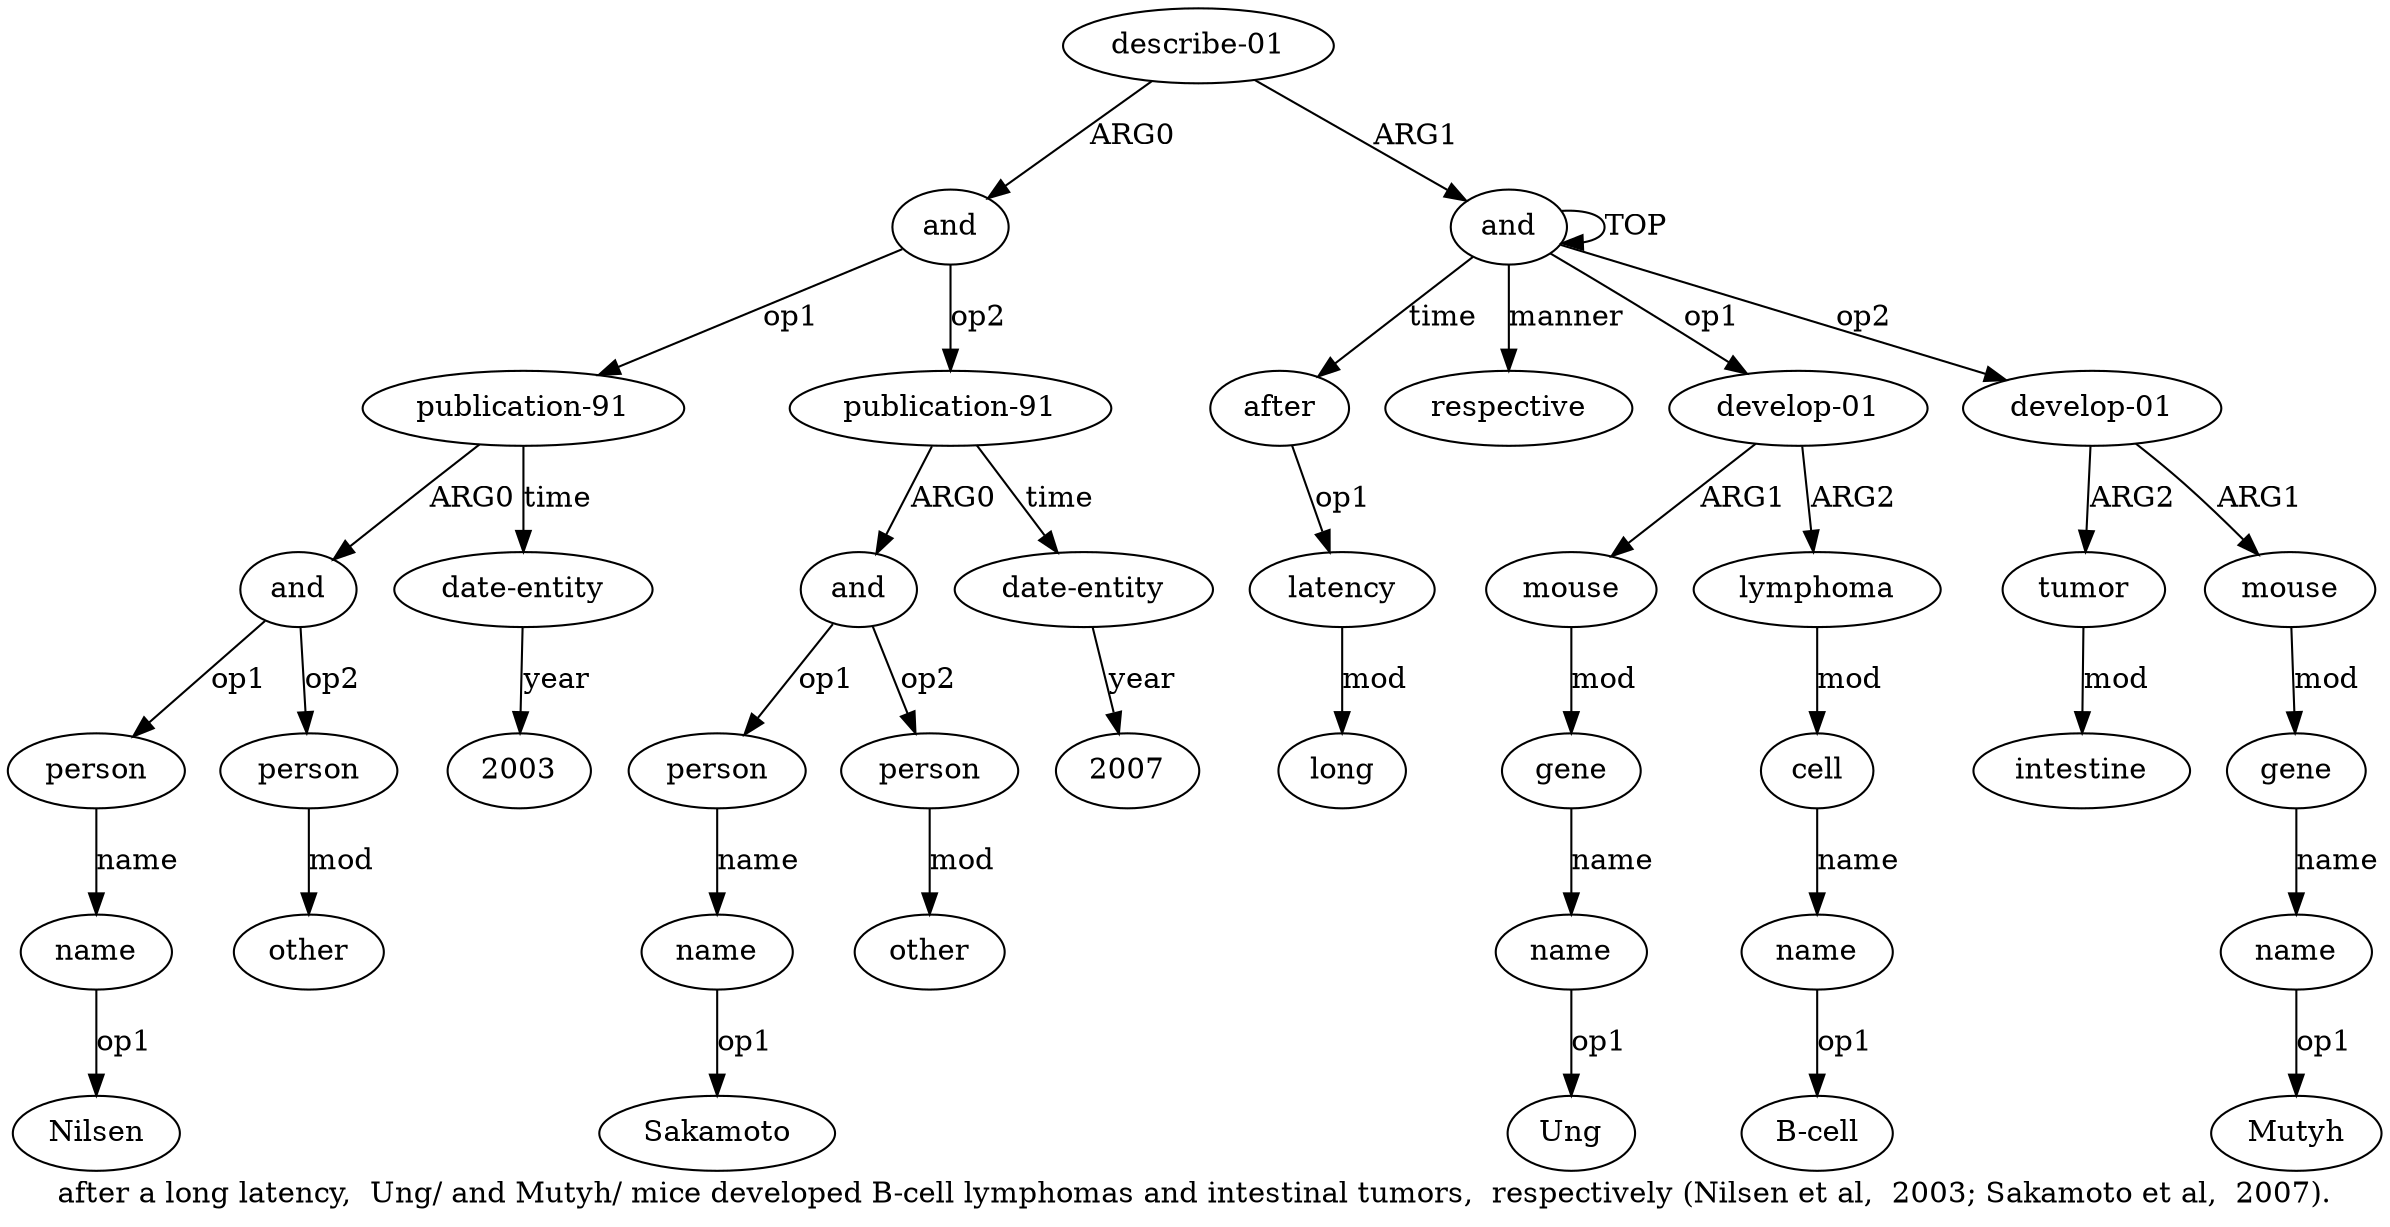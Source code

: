 digraph  {
	graph [label="after a long latency,  Ung/ and Mutyh/ mice developed B-cell lymphomas and intestinal tumors,  respectively (Nilsen et al,  2003; \
Sakamoto et al,  2007)."];
	node [label="\N"];
	a20	 [color=black,
		gold_ind=20,
		gold_label="publication-91",
		label="publication-91",
		test_ind=20,
		test_label="publication-91"];
	a21	 [color=black,
		gold_ind=21,
		gold_label=and,
		label=and,
		test_ind=21,
		test_label=and];
	a20 -> a21 [key=0,
	color=black,
	gold_label=ARG0,
	label=ARG0,
	test_label=ARG0];
a26 [color=black,
	gold_ind=26,
	gold_label="date-entity",
	label="date-entity",
	test_ind=26,
	test_label="date-entity"];
a20 -> a26 [key=0,
color=black,
gold_label=time,
label=time,
test_label=time];
a22 [color=black,
gold_ind=22,
gold_label=person,
label=person,
test_ind=22,
test_label=person];
a21 -> a22 [key=0,
color=black,
gold_label=op1,
label=op1,
test_label=op1];
a24 [color=black,
gold_ind=24,
gold_label=person,
label=person,
test_ind=24,
test_label=person];
a21 -> a24 [key=0,
color=black,
gold_label=op2,
label=op2,
test_label=op2];
a23 [color=black,
gold_ind=23,
gold_label=name,
label=name,
test_ind=23,
test_label=name];
a22 -> a23 [key=0,
color=black,
gold_label=name,
label=name,
test_label=name];
"a23 Nilsen" [color=black,
gold_ind=-1,
gold_label=Nilsen,
label=Nilsen,
test_ind=-1,
test_label=Nilsen];
a23 -> "a23 Nilsen" [key=0,
color=black,
gold_label=op1,
label=op1,
test_label=op1];
a25 [color=black,
gold_ind=25,
gold_label=other,
label=other,
test_ind=25,
test_label=other];
a24 -> a25 [key=0,
color=black,
gold_label=mod,
label=mod,
test_label=mod];
"a26 2003" [color=black,
gold_ind=-1,
gold_label=2003,
label=2003,
test_ind=-1,
test_label=2003];
a26 -> "a26 2003" [key=0,
color=black,
gold_label=year,
label=year,
test_label=year];
a27 [color=black,
gold_ind=27,
gold_label="publication-91",
label="publication-91",
test_ind=27,
test_label="publication-91"];
a28 [color=black,
gold_ind=28,
gold_label=and,
label=and,
test_ind=28,
test_label=and];
a27 -> a28 [key=0,
color=black,
gold_label=ARG0,
label=ARG0,
test_label=ARG0];
a33 [color=black,
gold_ind=33,
gold_label="date-entity",
label="date-entity",
test_ind=33,
test_label="date-entity"];
a27 -> a33 [key=0,
color=black,
gold_label=time,
label=time,
test_label=time];
a29 [color=black,
gold_ind=29,
gold_label=person,
label=person,
test_ind=29,
test_label=person];
a28 -> a29 [key=0,
color=black,
gold_label=op1,
label=op1,
test_label=op1];
a31 [color=black,
gold_ind=31,
gold_label=person,
label=person,
test_ind=31,
test_label=person];
a28 -> a31 [key=0,
color=black,
gold_label=op2,
label=op2,
test_label=op2];
a30 [color=black,
gold_ind=30,
gold_label=name,
label=name,
test_ind=30,
test_label=name];
a29 -> a30 [key=0,
color=black,
gold_label=name,
label=name,
test_label=name];
"a11 Mutyh" [color=black,
gold_ind=-1,
gold_label=Mutyh,
label=Mutyh,
test_ind=-1,
test_label=Mutyh];
a32 [color=black,
gold_ind=32,
gold_label=other,
label=other,
test_ind=32,
test_label=other];
a31 -> a32 [key=0,
color=black,
gold_label=mod,
label=mod,
test_label=mod];
"a30 Sakamoto" [color=black,
gold_ind=-1,
gold_label=Sakamoto,
label=Sakamoto,
test_ind=-1,
test_label=Sakamoto];
a30 -> "a30 Sakamoto" [key=0,
color=black,
gold_label=op1,
label=op1,
test_label=op1];
"a33 2007" [color=black,
gold_ind=-1,
gold_label=2007,
label=2007,
test_ind=-1,
test_label=2007];
a33 -> "a33 2007" [key=0,
color=black,
gold_label=year,
label=year,
test_label=year];
"a4 Ung" [color=black,
gold_ind=-1,
gold_label=Ung,
label=Ung,
test_ind=-1,
test_label=Ung];
"a7 B-cell" [color=black,
gold_ind=-1,
gold_label="B-cell",
label="B-cell",
test_ind=-1,
test_label="B-cell"];
a15 [color=black,
gold_ind=15,
gold_label=after,
label=after,
test_ind=15,
test_label=after];
a16 [color=black,
gold_ind=16,
gold_label=latency,
label=latency,
test_ind=16,
test_label=latency];
a15 -> a16 [key=0,
color=black,
gold_label=op1,
label=op1,
test_label=op1];
a14 [color=black,
gold_ind=14,
gold_label=respective,
label=respective,
test_ind=14,
test_label=respective];
a17 [color=black,
gold_ind=17,
gold_label=long,
label=long,
test_ind=17,
test_label=long];
a16 -> a17 [key=0,
color=black,
gold_label=mod,
label=mod,
test_label=mod];
a11 [color=black,
gold_ind=11,
gold_label=name,
label=name,
test_ind=11,
test_label=name];
a11 -> "a11 Mutyh" [key=0,
color=black,
gold_label=op1,
label=op1,
test_label=op1];
a10 [color=black,
gold_ind=10,
gold_label=gene,
label=gene,
test_ind=10,
test_label=gene];
a10 -> a11 [key=0,
color=black,
gold_label=name,
label=name,
test_label=name];
a13 [color=black,
gold_ind=13,
gold_label=intestine,
label=intestine,
test_ind=13,
test_label=intestine];
a12 [color=black,
gold_ind=12,
gold_label=tumor,
label=tumor,
test_ind=12,
test_label=tumor];
a12 -> a13 [key=0,
color=black,
gold_label=mod,
label=mod,
test_label=mod];
a19 [color=black,
gold_ind=19,
gold_label=and,
label=and,
test_ind=19,
test_label=and];
a19 -> a20 [key=0,
color=black,
gold_label=op1,
label=op1,
test_label=op1];
a19 -> a27 [key=0,
color=black,
gold_label=op2,
label=op2,
test_label=op2];
a18 [color=black,
gold_ind=18,
gold_label="describe-01",
label="describe-01",
test_ind=18,
test_label="describe-01"];
a18 -> a19 [key=0,
color=black,
gold_label=ARG0,
label=ARG0,
test_label=ARG0];
a0 [color=black,
gold_ind=0,
gold_label=and,
label=and,
test_ind=0,
test_label=and];
a18 -> a0 [key=0,
color=black,
gold_label=ARG1,
label=ARG1,
test_label=ARG1];
a1 [color=black,
gold_ind=1,
gold_label="develop-01",
label="develop-01",
test_ind=1,
test_label="develop-01"];
a2 [color=black,
gold_ind=2,
gold_label=mouse,
label=mouse,
test_ind=2,
test_label=mouse];
a1 -> a2 [key=0,
color=black,
gold_label=ARG1,
label=ARG1,
test_label=ARG1];
a5 [color=black,
gold_ind=5,
gold_label=lymphoma,
label=lymphoma,
test_ind=5,
test_label=lymphoma];
a1 -> a5 [key=0,
color=black,
gold_label=ARG2,
label=ARG2,
test_label=ARG2];
a0 -> a15 [key=0,
color=black,
gold_label=time,
label=time,
test_label=time];
a0 -> a14 [key=0,
color=black,
gold_label=manner,
label=manner,
test_label=manner];
a0 -> a1 [key=0,
color=black,
gold_label=op1,
label=op1,
test_label=op1];
a0 -> a0 [key=0,
color=black,
gold_label=TOP,
label=TOP,
test_label=TOP];
a8 [color=black,
gold_ind=8,
gold_label="develop-01",
label="develop-01",
test_ind=8,
test_label="develop-01"];
a0 -> a8 [key=0,
color=black,
gold_label=op2,
label=op2,
test_label=op2];
a3 [color=black,
gold_ind=3,
gold_label=gene,
label=gene,
test_ind=3,
test_label=gene];
a4 [color=black,
gold_ind=4,
gold_label=name,
label=name,
test_ind=4,
test_label=name];
a3 -> a4 [key=0,
color=black,
gold_label=name,
label=name,
test_label=name];
a2 -> a3 [key=0,
color=black,
gold_label=mod,
label=mod,
test_label=mod];
a6 [color=black,
gold_ind=6,
gold_label=cell,
label=cell,
test_ind=6,
test_label=cell];
a5 -> a6 [key=0,
color=black,
gold_label=mod,
label=mod,
test_label=mod];
a4 -> "a4 Ung" [key=0,
color=black,
gold_label=op1,
label=op1,
test_label=op1];
a7 [color=black,
gold_ind=7,
gold_label=name,
label=name,
test_ind=7,
test_label=name];
a7 -> "a7 B-cell" [key=0,
color=black,
gold_label=op1,
label=op1,
test_label=op1];
a6 -> a7 [key=0,
color=black,
gold_label=name,
label=name,
test_label=name];
a9 [color=black,
gold_ind=9,
gold_label=mouse,
label=mouse,
test_ind=9,
test_label=mouse];
a9 -> a10 [key=0,
color=black,
gold_label=mod,
label=mod,
test_label=mod];
a8 -> a12 [key=0,
color=black,
gold_label=ARG2,
label=ARG2,
test_label=ARG2];
a8 -> a9 [key=0,
color=black,
gold_label=ARG1,
label=ARG1,
test_label=ARG1];
}
